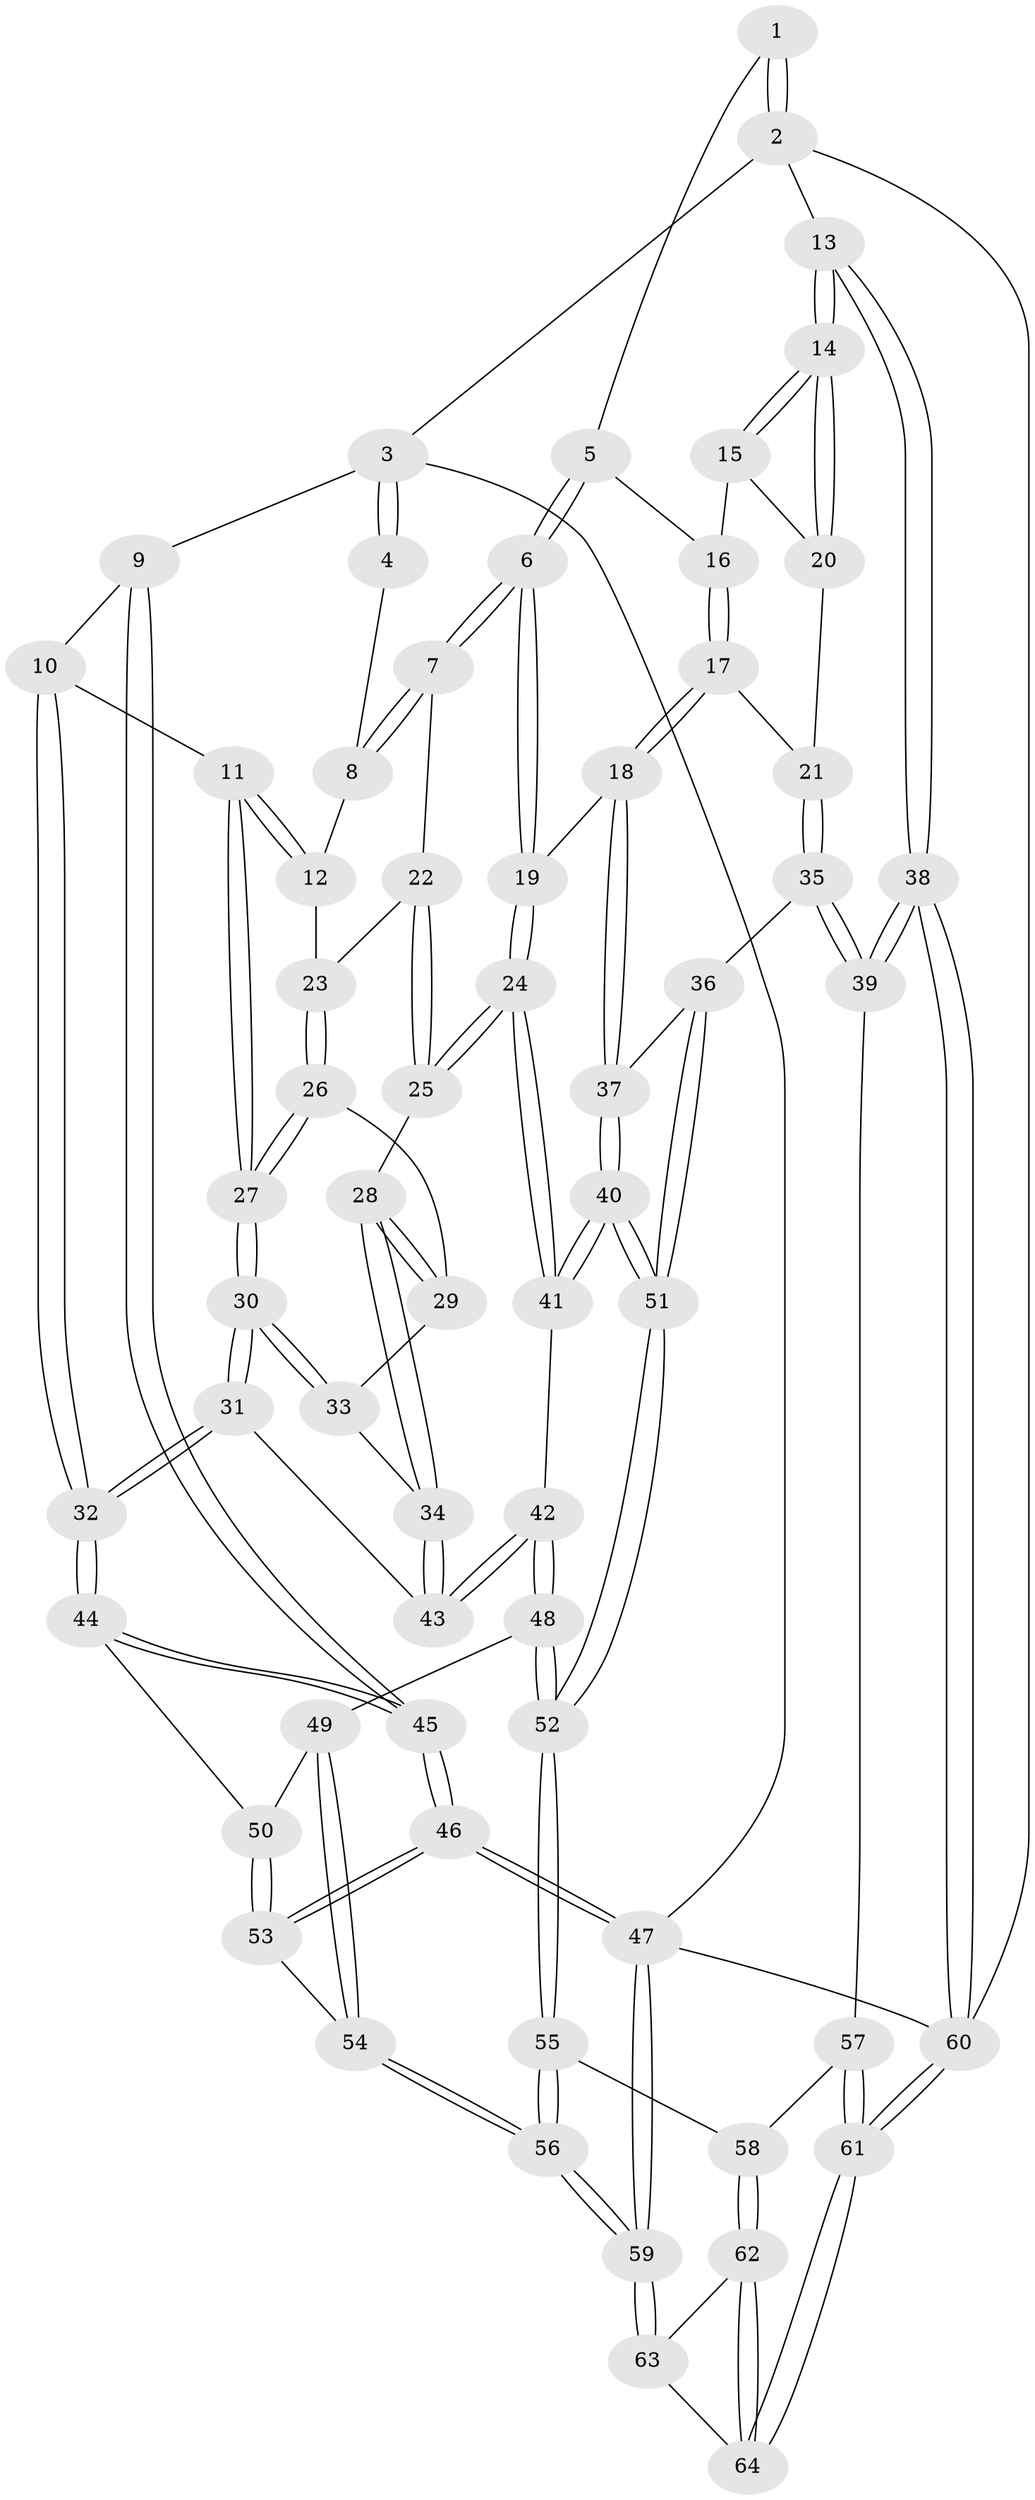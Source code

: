 // coarse degree distribution, {7: 0.045454545454545456, 5: 0.3409090909090909, 6: 0.1590909090909091, 4: 0.38636363636363635, 3: 0.06818181818181818}
// Generated by graph-tools (version 1.1) at 2025/21/03/04/25 18:21:03]
// undirected, 64 vertices, 157 edges
graph export_dot {
graph [start="1"]
  node [color=gray90,style=filled];
  1 [pos="+0.9556789561547022+0"];
  2 [pos="+1+0"];
  3 [pos="+0+0"];
  4 [pos="+0.4423699724482877+0"];
  5 [pos="+0.8449324584983822+0.10556391171558233"];
  6 [pos="+0.6081446324996191+0.23219165944655673"];
  7 [pos="+0.5019935218971415+0.08677319820678328"];
  8 [pos="+0.44148331902604615+0"];
  9 [pos="+0+0.02863911639547573"];
  10 [pos="+0.06932248867665314+0.19682534945829258"];
  11 [pos="+0.10600688432403717+0.19870335686081209"];
  12 [pos="+0.19951247115228948+0.15907887553254585"];
  13 [pos="+1+0.36273406032341915"];
  14 [pos="+1+0.3330265798806584"];
  15 [pos="+0.8809123382610345+0.1680326682235437"];
  16 [pos="+0.8715145924195674+0.15632164285025793"];
  17 [pos="+0.7587222507875117+0.32042410555858175"];
  18 [pos="+0.6317569953586206+0.28019655044492303"];
  19 [pos="+0.6132043822333197+0.264173749500916"];
  20 [pos="+0.8385689033043977+0.30106402578904345"];
  21 [pos="+0.7692233515227761+0.3262882476132916"];
  22 [pos="+0.3697736710020356+0.250565826812728"];
  23 [pos="+0.3081825282634327+0.2633735877862562"];
  24 [pos="+0.4803028380483074+0.408355840510837"];
  25 [pos="+0.409767152050684+0.3744122481542383"];
  26 [pos="+0.29406904702773634+0.3028217701075036"];
  27 [pos="+0.18766379739957134+0.3176239930209727"];
  28 [pos="+0.36602211474233826+0.377079109585015"];
  29 [pos="+0.303748287301541+0.3385902962197814"];
  30 [pos="+0.2014329205092638+0.3970314799299304"];
  31 [pos="+0.19001958307741157+0.44195326556304937"];
  32 [pos="+0.07084626596168275+0.4803134143906172"];
  33 [pos="+0.273860488343484+0.3660458198356271"];
  34 [pos="+0.3131921219430109+0.4266834855307007"];
  35 [pos="+0.9166224789930396+0.5809175686741384"];
  36 [pos="+0.8460444901314904+0.5800497317745449"];
  37 [pos="+0.6693804938263451+0.4267861218712024"];
  38 [pos="+1+0.6195744662168639"];
  39 [pos="+1+0.6186678888353638"];
  40 [pos="+0.5351107017161705+0.6237694530626008"];
  41 [pos="+0.4784735869766905+0.45795055966009207"];
  42 [pos="+0.27976758002640323+0.5069208377674671"];
  43 [pos="+0.2716716492652106+0.4938623734910879"];
  44 [pos="+0.05519753646021881+0.4956565947295572"];
  45 [pos="+0+0.49784290041489315"];
  46 [pos="+0+0.993639246756984"];
  47 [pos="+0+1"];
  48 [pos="+0.287410099785837+0.6149224259456637"];
  49 [pos="+0.23486223501875111+0.6441287234912938"];
  50 [pos="+0.09116390558295066+0.5680869490226453"];
  51 [pos="+0.5393866221657367+0.6601910752233685"];
  52 [pos="+0.5153505820682069+0.7014085970486413"];
  53 [pos="+0.047274881597575924+0.7256235926849919"];
  54 [pos="+0.1949580100562567+0.7376045634743844"];
  55 [pos="+0.5151421470445671+0.7244061577557306"];
  56 [pos="+0.24604455400018355+0.882332519668962"];
  57 [pos="+0.7660576646767859+0.8380571011719732"];
  58 [pos="+0.5183161043587541+0.7306675863804503"];
  59 [pos="+0.13025608697316743+1"];
  60 [pos="+1+1"];
  61 [pos="+0.7524928113567277+1"];
  62 [pos="+0.5226695996536892+0.772864591271989"];
  63 [pos="+0.34645720801384194+1"];
  64 [pos="+0.702313738915205+1"];
  1 -- 2;
  1 -- 2;
  1 -- 5;
  2 -- 3;
  2 -- 13;
  2 -- 60;
  3 -- 4;
  3 -- 4;
  3 -- 9;
  3 -- 47;
  4 -- 8;
  5 -- 6;
  5 -- 6;
  5 -- 16;
  6 -- 7;
  6 -- 7;
  6 -- 19;
  6 -- 19;
  7 -- 8;
  7 -- 8;
  7 -- 22;
  8 -- 12;
  9 -- 10;
  9 -- 45;
  9 -- 45;
  10 -- 11;
  10 -- 32;
  10 -- 32;
  11 -- 12;
  11 -- 12;
  11 -- 27;
  11 -- 27;
  12 -- 23;
  13 -- 14;
  13 -- 14;
  13 -- 38;
  13 -- 38;
  14 -- 15;
  14 -- 15;
  14 -- 20;
  14 -- 20;
  15 -- 16;
  15 -- 20;
  16 -- 17;
  16 -- 17;
  17 -- 18;
  17 -- 18;
  17 -- 21;
  18 -- 19;
  18 -- 37;
  18 -- 37;
  19 -- 24;
  19 -- 24;
  20 -- 21;
  21 -- 35;
  21 -- 35;
  22 -- 23;
  22 -- 25;
  22 -- 25;
  23 -- 26;
  23 -- 26;
  24 -- 25;
  24 -- 25;
  24 -- 41;
  24 -- 41;
  25 -- 28;
  26 -- 27;
  26 -- 27;
  26 -- 29;
  27 -- 30;
  27 -- 30;
  28 -- 29;
  28 -- 29;
  28 -- 34;
  28 -- 34;
  29 -- 33;
  30 -- 31;
  30 -- 31;
  30 -- 33;
  30 -- 33;
  31 -- 32;
  31 -- 32;
  31 -- 43;
  32 -- 44;
  32 -- 44;
  33 -- 34;
  34 -- 43;
  34 -- 43;
  35 -- 36;
  35 -- 39;
  35 -- 39;
  36 -- 37;
  36 -- 51;
  36 -- 51;
  37 -- 40;
  37 -- 40;
  38 -- 39;
  38 -- 39;
  38 -- 60;
  38 -- 60;
  39 -- 57;
  40 -- 41;
  40 -- 41;
  40 -- 51;
  40 -- 51;
  41 -- 42;
  42 -- 43;
  42 -- 43;
  42 -- 48;
  42 -- 48;
  44 -- 45;
  44 -- 45;
  44 -- 50;
  45 -- 46;
  45 -- 46;
  46 -- 47;
  46 -- 47;
  46 -- 53;
  46 -- 53;
  47 -- 59;
  47 -- 59;
  47 -- 60;
  48 -- 49;
  48 -- 52;
  48 -- 52;
  49 -- 50;
  49 -- 54;
  49 -- 54;
  50 -- 53;
  50 -- 53;
  51 -- 52;
  51 -- 52;
  52 -- 55;
  52 -- 55;
  53 -- 54;
  54 -- 56;
  54 -- 56;
  55 -- 56;
  55 -- 56;
  55 -- 58;
  56 -- 59;
  56 -- 59;
  57 -- 58;
  57 -- 61;
  57 -- 61;
  58 -- 62;
  58 -- 62;
  59 -- 63;
  59 -- 63;
  60 -- 61;
  60 -- 61;
  61 -- 64;
  61 -- 64;
  62 -- 63;
  62 -- 64;
  62 -- 64;
  63 -- 64;
}
